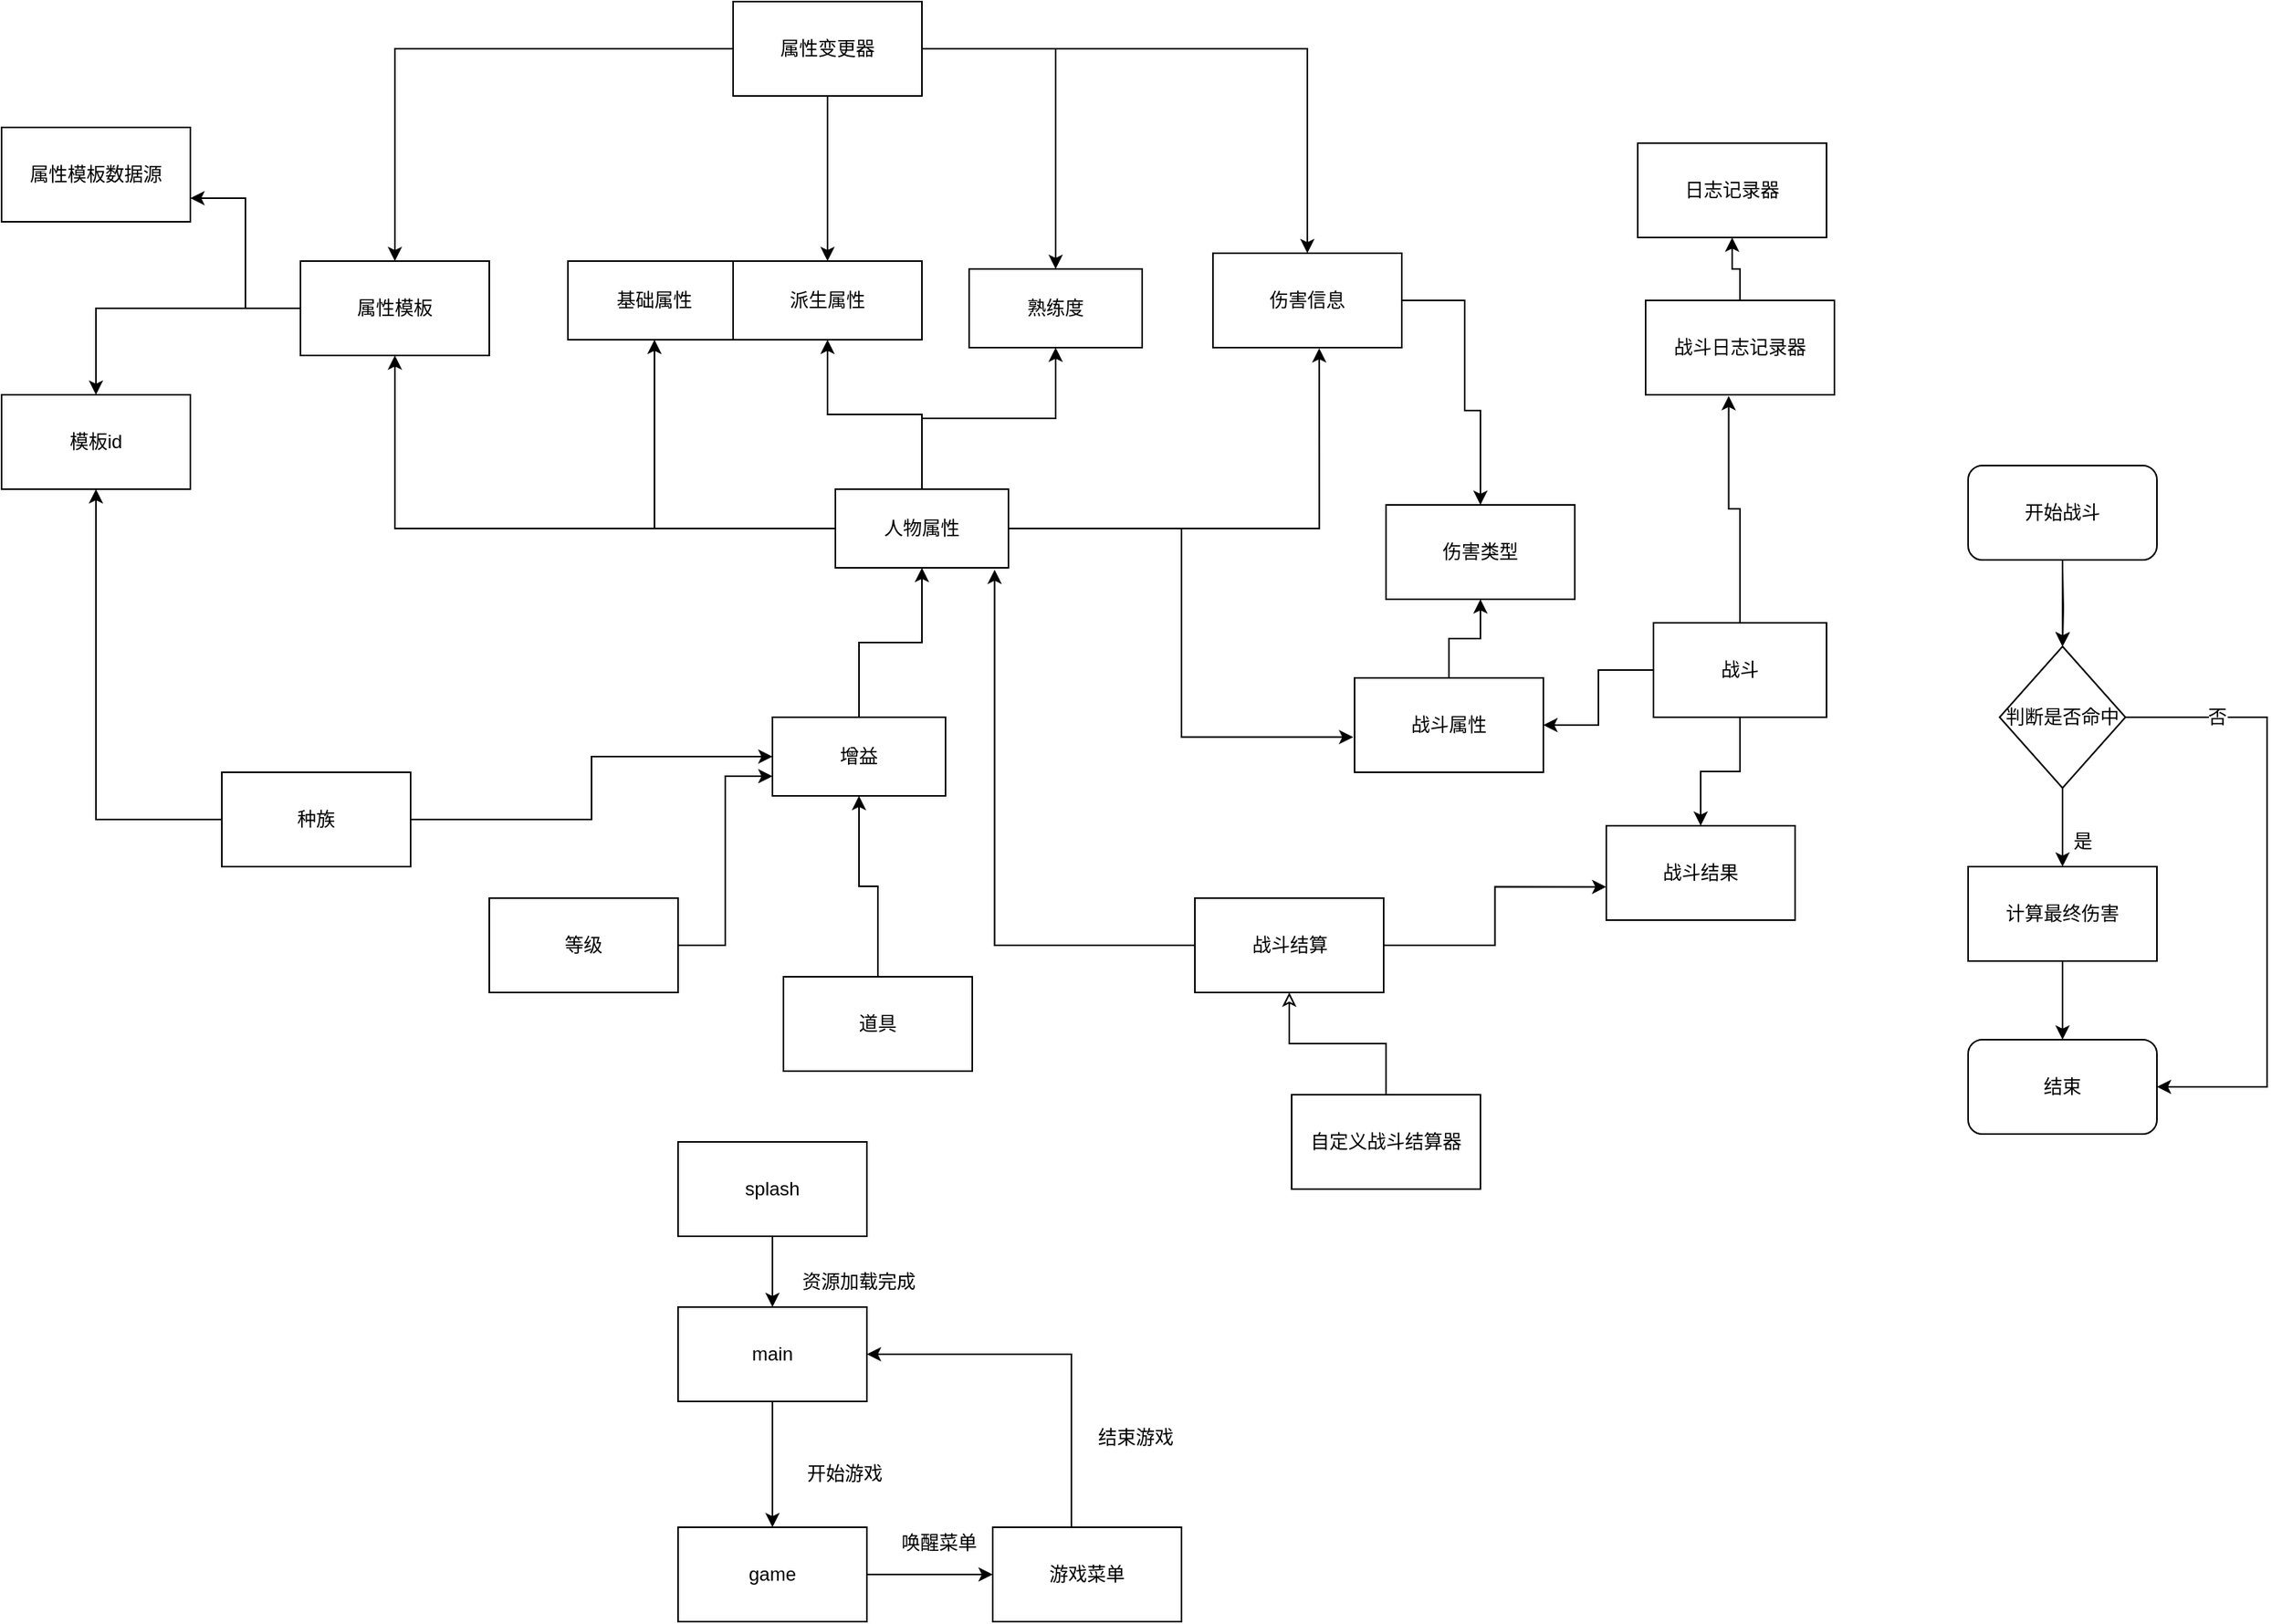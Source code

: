 <mxfile version="12.2.4" pages="1"><diagram id="PTOk08en2PO56-CY9f2l" name="第 1 页"><mxGraphModel dx="2527" dy="1744" grid="1" gridSize="10" guides="1" tooltips="1" connect="1" arrows="1" fold="1" page="1" pageScale="1" pageWidth="1920" pageHeight="1200" math="0" shadow="0"><root><mxCell id="0"/><mxCell id="1" parent="0"/><mxCell id="46" value="" style="edgeStyle=orthogonalEdgeStyle;rounded=0;orthogonalLoop=1;jettySize=auto;html=1;" parent="1" source="2" target="45" edge="1"><mxGeometry relative="1" as="geometry"/></mxCell><mxCell id="49" style="edgeStyle=orthogonalEdgeStyle;rounded=0;orthogonalLoop=1;jettySize=auto;html=1;entryX=0.5;entryY=1;entryDx=0;entryDy=0;" parent="1" source="2" target="48" edge="1"><mxGeometry relative="1" as="geometry"/></mxCell><mxCell id="105" style="edgeStyle=orthogonalEdgeStyle;rounded=0;orthogonalLoop=1;jettySize=auto;html=1;entryX=0.5;entryY=1;entryDx=0;entryDy=0;" parent="1" source="2" target="104" edge="1"><mxGeometry relative="1" as="geometry"/></mxCell><mxCell id="112" style="edgeStyle=orthogonalEdgeStyle;rounded=0;orthogonalLoop=1;jettySize=auto;html=1;entryX=0.563;entryY=1.007;entryDx=0;entryDy=0;entryPerimeter=0;" parent="1" source="2" target="111" edge="1"><mxGeometry relative="1" as="geometry"/></mxCell><mxCell id="115" style="edgeStyle=orthogonalEdgeStyle;rounded=0;orthogonalLoop=1;jettySize=auto;html=1;entryX=0.5;entryY=1;entryDx=0;entryDy=0;" parent="1" source="2" target="91" edge="1"><mxGeometry relative="1" as="geometry"/></mxCell><mxCell id="141" style="edgeStyle=orthogonalEdgeStyle;rounded=0;orthogonalLoop=1;jettySize=auto;html=1;entryX=-0.007;entryY=0.627;entryDx=0;entryDy=0;entryPerimeter=0;" edge="1" parent="1" source="2" target="70"><mxGeometry relative="1" as="geometry"/></mxCell><mxCell id="2" value="人物属性" style="rounded=0;whiteSpace=wrap;html=1;" parent="1" vertex="1"><mxGeometry x="260" y="190" width="110" height="50" as="geometry"/></mxCell><mxCell id="45" value="基础属性" style="rounded=0;whiteSpace=wrap;html=1;" parent="1" vertex="1"><mxGeometry x="90" y="45" width="110" height="50" as="geometry"/></mxCell><mxCell id="110" style="edgeStyle=orthogonalEdgeStyle;rounded=0;orthogonalLoop=1;jettySize=auto;html=1;entryX=0.5;entryY=1;entryDx=0;entryDy=0;" parent="1" source="41" target="2" edge="1"><mxGeometry relative="1" as="geometry"/></mxCell><mxCell id="41" value="增益" style="rounded=0;whiteSpace=wrap;html=1;" parent="1" vertex="1"><mxGeometry x="220" y="335" width="110" height="50" as="geometry"/></mxCell><mxCell id="69" style="edgeStyle=orthogonalEdgeStyle;rounded=0;orthogonalLoop=1;jettySize=auto;html=1;entryX=0.44;entryY=1.013;entryDx=0;entryDy=0;entryPerimeter=0;" parent="1" source="10" target="67" edge="1"><mxGeometry relative="1" as="geometry"/></mxCell><mxCell id="78" style="edgeStyle=orthogonalEdgeStyle;rounded=0;orthogonalLoop=1;jettySize=auto;html=1;" parent="1" source="10" target="70" edge="1"><mxGeometry relative="1" as="geometry"/></mxCell><mxCell id="84" style="edgeStyle=orthogonalEdgeStyle;rounded=0;orthogonalLoop=1;jettySize=auto;html=1;" parent="1" source="10" target="73" edge="1"><mxGeometry relative="1" as="geometry"/></mxCell><mxCell id="10" value="战斗" style="rounded=0;whiteSpace=wrap;html=1;" parent="1" vertex="1"><mxGeometry x="780" y="275" width="110" height="60" as="geometry"/></mxCell><mxCell id="76" style="edgeStyle=orthogonalEdgeStyle;rounded=0;orthogonalLoop=1;jettySize=auto;html=1;entryX=0;entryY=0.75;entryDx=0;entryDy=0;" parent="1" source="18" target="41" edge="1"><mxGeometry relative="1" as="geometry"/></mxCell><mxCell id="18" value="等级" style="rounded=0;whiteSpace=wrap;html=1;" parent="1" vertex="1"><mxGeometry x="40" y="450" width="120" height="60" as="geometry"/></mxCell><mxCell id="77" style="edgeStyle=orthogonalEdgeStyle;rounded=0;orthogonalLoop=1;jettySize=auto;html=1;entryX=0.5;entryY=1;entryDx=0;entryDy=0;" parent="1" source="20" target="41" edge="1"><mxGeometry relative="1" as="geometry"/></mxCell><mxCell id="20" value="道具" style="rounded=0;whiteSpace=wrap;html=1;rotation=0;" parent="1" vertex="1"><mxGeometry x="227" y="500" width="120" height="60" as="geometry"/></mxCell><mxCell id="24" value="" style="edgeStyle=orthogonalEdgeStyle;rounded=0;orthogonalLoop=1;jettySize=auto;html=1;" parent="1" source="22" target="23" edge="1"><mxGeometry relative="1" as="geometry"/></mxCell><mxCell id="22" value="main" style="rounded=0;whiteSpace=wrap;html=1;" parent="1" vertex="1"><mxGeometry x="160" y="710" width="120" height="60" as="geometry"/></mxCell><mxCell id="27" value="" style="edgeStyle=orthogonalEdgeStyle;rounded=0;orthogonalLoop=1;jettySize=auto;html=1;" parent="1" source="23" target="26" edge="1"><mxGeometry relative="1" as="geometry"/></mxCell><mxCell id="23" value="game" style="rounded=0;whiteSpace=wrap;html=1;" parent="1" vertex="1"><mxGeometry x="160" y="850" width="120" height="60" as="geometry"/></mxCell><mxCell id="29" style="edgeStyle=orthogonalEdgeStyle;rounded=0;orthogonalLoop=1;jettySize=auto;html=1;entryX=1;entryY=0.5;entryDx=0;entryDy=0;" parent="1" source="26" target="22" edge="1"><mxGeometry relative="1" as="geometry"><Array as="points"><mxPoint x="410" y="740"/></Array></mxGeometry></mxCell><mxCell id="26" value="游戏菜单" style="rounded=0;whiteSpace=wrap;html=1;" parent="1" vertex="1"><mxGeometry x="360" y="850" width="120" height="60" as="geometry"/></mxCell><mxCell id="25" value="开始游戏" style="text;html=1;resizable=0;points=[];autosize=1;align=left;verticalAlign=top;spacingTop=-4;" parent="1" vertex="1"><mxGeometry x="240" y="806" width="60" height="20" as="geometry"/></mxCell><mxCell id="28" value="唤醒菜单" style="text;html=1;resizable=0;points=[];autosize=1;align=left;verticalAlign=top;spacingTop=-4;" parent="1" vertex="1"><mxGeometry x="300" y="850" width="60" height="20" as="geometry"/></mxCell><mxCell id="30" value="结束游戏" style="text;html=1;resizable=0;points=[];autosize=1;align=left;verticalAlign=top;spacingTop=-4;" parent="1" vertex="1"><mxGeometry x="425" y="783" width="60" height="20" as="geometry"/></mxCell><mxCell id="32" style="edgeStyle=orthogonalEdgeStyle;rounded=0;orthogonalLoop=1;jettySize=auto;html=1;entryX=0.5;entryY=0;entryDx=0;entryDy=0;" parent="1" source="31" target="22" edge="1"><mxGeometry relative="1" as="geometry"/></mxCell><mxCell id="31" value="splash" style="rounded=0;whiteSpace=wrap;html=1;" parent="1" vertex="1"><mxGeometry x="160" y="605" width="120" height="60" as="geometry"/></mxCell><mxCell id="33" value="资源加载完成" style="text;html=1;resizable=0;points=[];autosize=1;align=left;verticalAlign=top;spacingTop=-4;" parent="1" vertex="1"><mxGeometry x="237" y="684" width="90" height="20" as="geometry"/></mxCell><mxCell id="48" value="熟练度" style="rounded=0;whiteSpace=wrap;html=1;" parent="1" vertex="1"><mxGeometry x="345" y="50" width="110" height="50" as="geometry"/></mxCell><mxCell id="54" style="edgeStyle=orthogonalEdgeStyle;rounded=0;orthogonalLoop=1;jettySize=auto;html=1;entryX=0.5;entryY=0;entryDx=0;entryDy=0;" parent="1" target="53" edge="1"><mxGeometry relative="1" as="geometry"><mxPoint x="1040" y="240" as="sourcePoint"/></mxGeometry></mxCell><mxCell id="62" style="edgeStyle=orthogonalEdgeStyle;rounded=0;orthogonalLoop=1;jettySize=auto;html=1;entryX=0.5;entryY=0;entryDx=0;entryDy=0;" parent="1" source="53" target="58" edge="1"><mxGeometry relative="1" as="geometry"/></mxCell><mxCell id="63" style="edgeStyle=orthogonalEdgeStyle;rounded=0;orthogonalLoop=1;jettySize=auto;html=1;entryX=1;entryY=0.5;entryDx=0;entryDy=0;" parent="1" source="53" target="55" edge="1"><mxGeometry relative="1" as="geometry"><mxPoint x="1190" y="490" as="targetPoint"/><Array as="points"><mxPoint x="1170" y="335"/><mxPoint x="1170" y="570"/></Array></mxGeometry></mxCell><mxCell id="64" value="否" style="text;html=1;resizable=0;points=[];align=center;verticalAlign=middle;labelBackgroundColor=#ffffff;" parent="63" vertex="1" connectable="0"><mxGeometry x="-0.706" relative="1" as="geometry"><mxPoint as="offset"/></mxGeometry></mxCell><mxCell id="53" value="判断是否命中" style="rhombus;whiteSpace=wrap;html=1;" parent="1" vertex="1"><mxGeometry x="1000" y="290" width="80" height="90" as="geometry"/></mxCell><mxCell id="55" value="结束" style="rounded=1;whiteSpace=wrap;html=1;" parent="1" vertex="1"><mxGeometry x="980" y="540" width="120" height="60" as="geometry"/></mxCell><mxCell id="59" value="" style="edgeStyle=orthogonalEdgeStyle;rounded=0;orthogonalLoop=1;jettySize=auto;html=1;" parent="1" source="57" target="53" edge="1"><mxGeometry relative="1" as="geometry"/></mxCell><mxCell id="57" value="开始战斗" style="rounded=1;whiteSpace=wrap;html=1;" parent="1" vertex="1"><mxGeometry x="980" y="175" width="120" height="60" as="geometry"/></mxCell><mxCell id="61" style="edgeStyle=orthogonalEdgeStyle;rounded=0;orthogonalLoop=1;jettySize=auto;html=1;entryX=0.5;entryY=0;entryDx=0;entryDy=0;" parent="1" source="58" target="55" edge="1"><mxGeometry relative="1" as="geometry"/></mxCell><mxCell id="58" value="计算最终伤害" style="rounded=0;whiteSpace=wrap;html=1;" parent="1" vertex="1"><mxGeometry x="980" y="430" width="120" height="60" as="geometry"/></mxCell><mxCell id="65" value="是" style="text;html=1;resizable=0;points=[];autosize=1;align=left;verticalAlign=top;spacingTop=-4;" parent="1" vertex="1"><mxGeometry x="1045" y="404" width="30" height="20" as="geometry"/></mxCell><mxCell id="66" value="日志记录器" style="rounded=0;whiteSpace=wrap;html=1;" parent="1" vertex="1"><mxGeometry x="770" y="-30" width="120" height="60" as="geometry"/></mxCell><mxCell id="68" style="edgeStyle=orthogonalEdgeStyle;rounded=0;orthogonalLoop=1;jettySize=auto;html=1;entryX=0.5;entryY=1;entryDx=0;entryDy=0;" parent="1" source="67" target="66" edge="1"><mxGeometry relative="1" as="geometry"/></mxCell><mxCell id="67" value="战斗日志记录器" style="rounded=0;whiteSpace=wrap;html=1;" parent="1" vertex="1"><mxGeometry x="775" y="70" width="120" height="60" as="geometry"/></mxCell><mxCell id="134" style="edgeStyle=orthogonalEdgeStyle;rounded=0;orthogonalLoop=1;jettySize=auto;html=1;" edge="1" parent="1" source="70" target="127"><mxGeometry relative="1" as="geometry"><mxPoint x="680" y="250" as="targetPoint"/></mxGeometry></mxCell><mxCell id="70" value="战斗属性" style="rounded=0;whiteSpace=wrap;html=1;" parent="1" vertex="1"><mxGeometry x="590" y="310" width="120" height="60" as="geometry"/></mxCell><mxCell id="73" value="战斗结果" style="rounded=0;whiteSpace=wrap;html=1;" parent="1" vertex="1"><mxGeometry x="750" y="404" width="120" height="60" as="geometry"/></mxCell><mxCell id="143" style="edgeStyle=orthogonalEdgeStyle;rounded=0;orthogonalLoop=1;jettySize=auto;html=1;entryX=0.92;entryY=1.024;entryDx=0;entryDy=0;entryPerimeter=0;" edge="1" parent="1" source="85" target="2"><mxGeometry relative="1" as="geometry"/></mxCell><mxCell id="144" style="edgeStyle=orthogonalEdgeStyle;rounded=0;orthogonalLoop=1;jettySize=auto;html=1;entryX=0;entryY=0.647;entryDx=0;entryDy=0;entryPerimeter=0;" edge="1" parent="1" source="85" target="73"><mxGeometry relative="1" as="geometry"/></mxCell><mxCell id="85" value="战斗结算" style="rounded=0;whiteSpace=wrap;html=1;" parent="1" vertex="1"><mxGeometry x="488.5" y="450" width="120" height="60" as="geometry"/></mxCell><mxCell id="89" style="edgeStyle=orthogonalEdgeStyle;rounded=0;orthogonalLoop=1;jettySize=auto;html=1;entryX=0.5;entryY=1;entryDx=0;entryDy=0;endArrow=classic;endFill=0;" parent="1" source="88" target="85" edge="1"><mxGeometry relative="1" as="geometry"/></mxCell><mxCell id="88" value="自定义战斗结算器" style="rounded=0;whiteSpace=wrap;html=1;" parent="1" vertex="1"><mxGeometry x="550" y="575" width="120" height="60" as="geometry"/></mxCell><mxCell id="91" value="派生属性" style="rounded=0;whiteSpace=wrap;html=1;" parent="1" vertex="1"><mxGeometry x="195" y="45" width="120" height="50" as="geometry"/></mxCell><mxCell id="123" style="edgeStyle=orthogonalEdgeStyle;rounded=0;orthogonalLoop=1;jettySize=auto;html=1;entryX=1;entryY=0.75;entryDx=0;entryDy=0;" parent="1" source="104" target="122" edge="1"><mxGeometry relative="1" as="geometry"/></mxCell><mxCell id="125" style="edgeStyle=orthogonalEdgeStyle;rounded=0;orthogonalLoop=1;jettySize=auto;html=1;" parent="1" source="104" target="124" edge="1"><mxGeometry relative="1" as="geometry"/></mxCell><mxCell id="104" value="属性模板" style="rounded=0;whiteSpace=wrap;html=1;" parent="1" vertex="1"><mxGeometry x="-80" y="45" width="120" height="60" as="geometry"/></mxCell><mxCell id="109" style="edgeStyle=orthogonalEdgeStyle;rounded=0;orthogonalLoop=1;jettySize=auto;html=1;" parent="1" source="107" target="41" edge="1"><mxGeometry relative="1" as="geometry"/></mxCell><mxCell id="126" style="edgeStyle=orthogonalEdgeStyle;rounded=0;orthogonalLoop=1;jettySize=auto;html=1;entryX=0.5;entryY=1;entryDx=0;entryDy=0;" parent="1" source="107" target="124" edge="1"><mxGeometry relative="1" as="geometry"/></mxCell><mxCell id="107" value="种族" style="rounded=0;whiteSpace=wrap;html=1;" parent="1" vertex="1"><mxGeometry x="-130" y="370" width="120" height="60" as="geometry"/></mxCell><mxCell id="139" style="edgeStyle=orthogonalEdgeStyle;rounded=0;orthogonalLoop=1;jettySize=auto;html=1;" edge="1" parent="1" source="111" target="127"><mxGeometry relative="1" as="geometry"><mxPoint x="680" y="90" as="targetPoint"/><Array as="points"><mxPoint x="660" y="70"/><mxPoint x="660" y="140"/><mxPoint x="670" y="140"/></Array></mxGeometry></mxCell><mxCell id="111" value="伤害信息" style="rounded=0;whiteSpace=wrap;html=1;" parent="1" vertex="1"><mxGeometry x="500" y="40" width="120" height="60" as="geometry"/></mxCell><mxCell id="117" style="edgeStyle=orthogonalEdgeStyle;rounded=0;orthogonalLoop=1;jettySize=auto;html=1;" parent="1" source="116" target="104" edge="1"><mxGeometry relative="1" as="geometry"/></mxCell><mxCell id="118" style="edgeStyle=orthogonalEdgeStyle;rounded=0;orthogonalLoop=1;jettySize=auto;html=1;" parent="1" source="116" target="91" edge="1"><mxGeometry relative="1" as="geometry"/></mxCell><mxCell id="119" style="edgeStyle=orthogonalEdgeStyle;rounded=0;orthogonalLoop=1;jettySize=auto;html=1;entryX=0.5;entryY=0;entryDx=0;entryDy=0;" parent="1" source="116" target="111" edge="1"><mxGeometry relative="1" as="geometry"/></mxCell><mxCell id="120" style="edgeStyle=orthogonalEdgeStyle;rounded=0;orthogonalLoop=1;jettySize=auto;html=1;" parent="1" source="116" target="48" edge="1"><mxGeometry relative="1" as="geometry"/></mxCell><mxCell id="116" value="属性变更器" style="rounded=0;whiteSpace=wrap;html=1;" parent="1" vertex="1"><mxGeometry x="195" y="-120" width="120" height="60" as="geometry"/></mxCell><mxCell id="122" value="属性模板数据源" style="rounded=0;whiteSpace=wrap;html=1;" parent="1" vertex="1"><mxGeometry x="-270" y="-40" width="120" height="60" as="geometry"/></mxCell><mxCell id="124" value="模板id" style="rounded=0;whiteSpace=wrap;html=1;" parent="1" vertex="1"><mxGeometry x="-270" y="130" width="120" height="60" as="geometry"/></mxCell><mxCell id="127" value="伤害类型" style="rounded=0;whiteSpace=wrap;html=1;" parent="1" vertex="1"><mxGeometry x="610" y="200" width="120" height="60" as="geometry"/></mxCell></root></mxGraphModel></diagram></mxfile>
